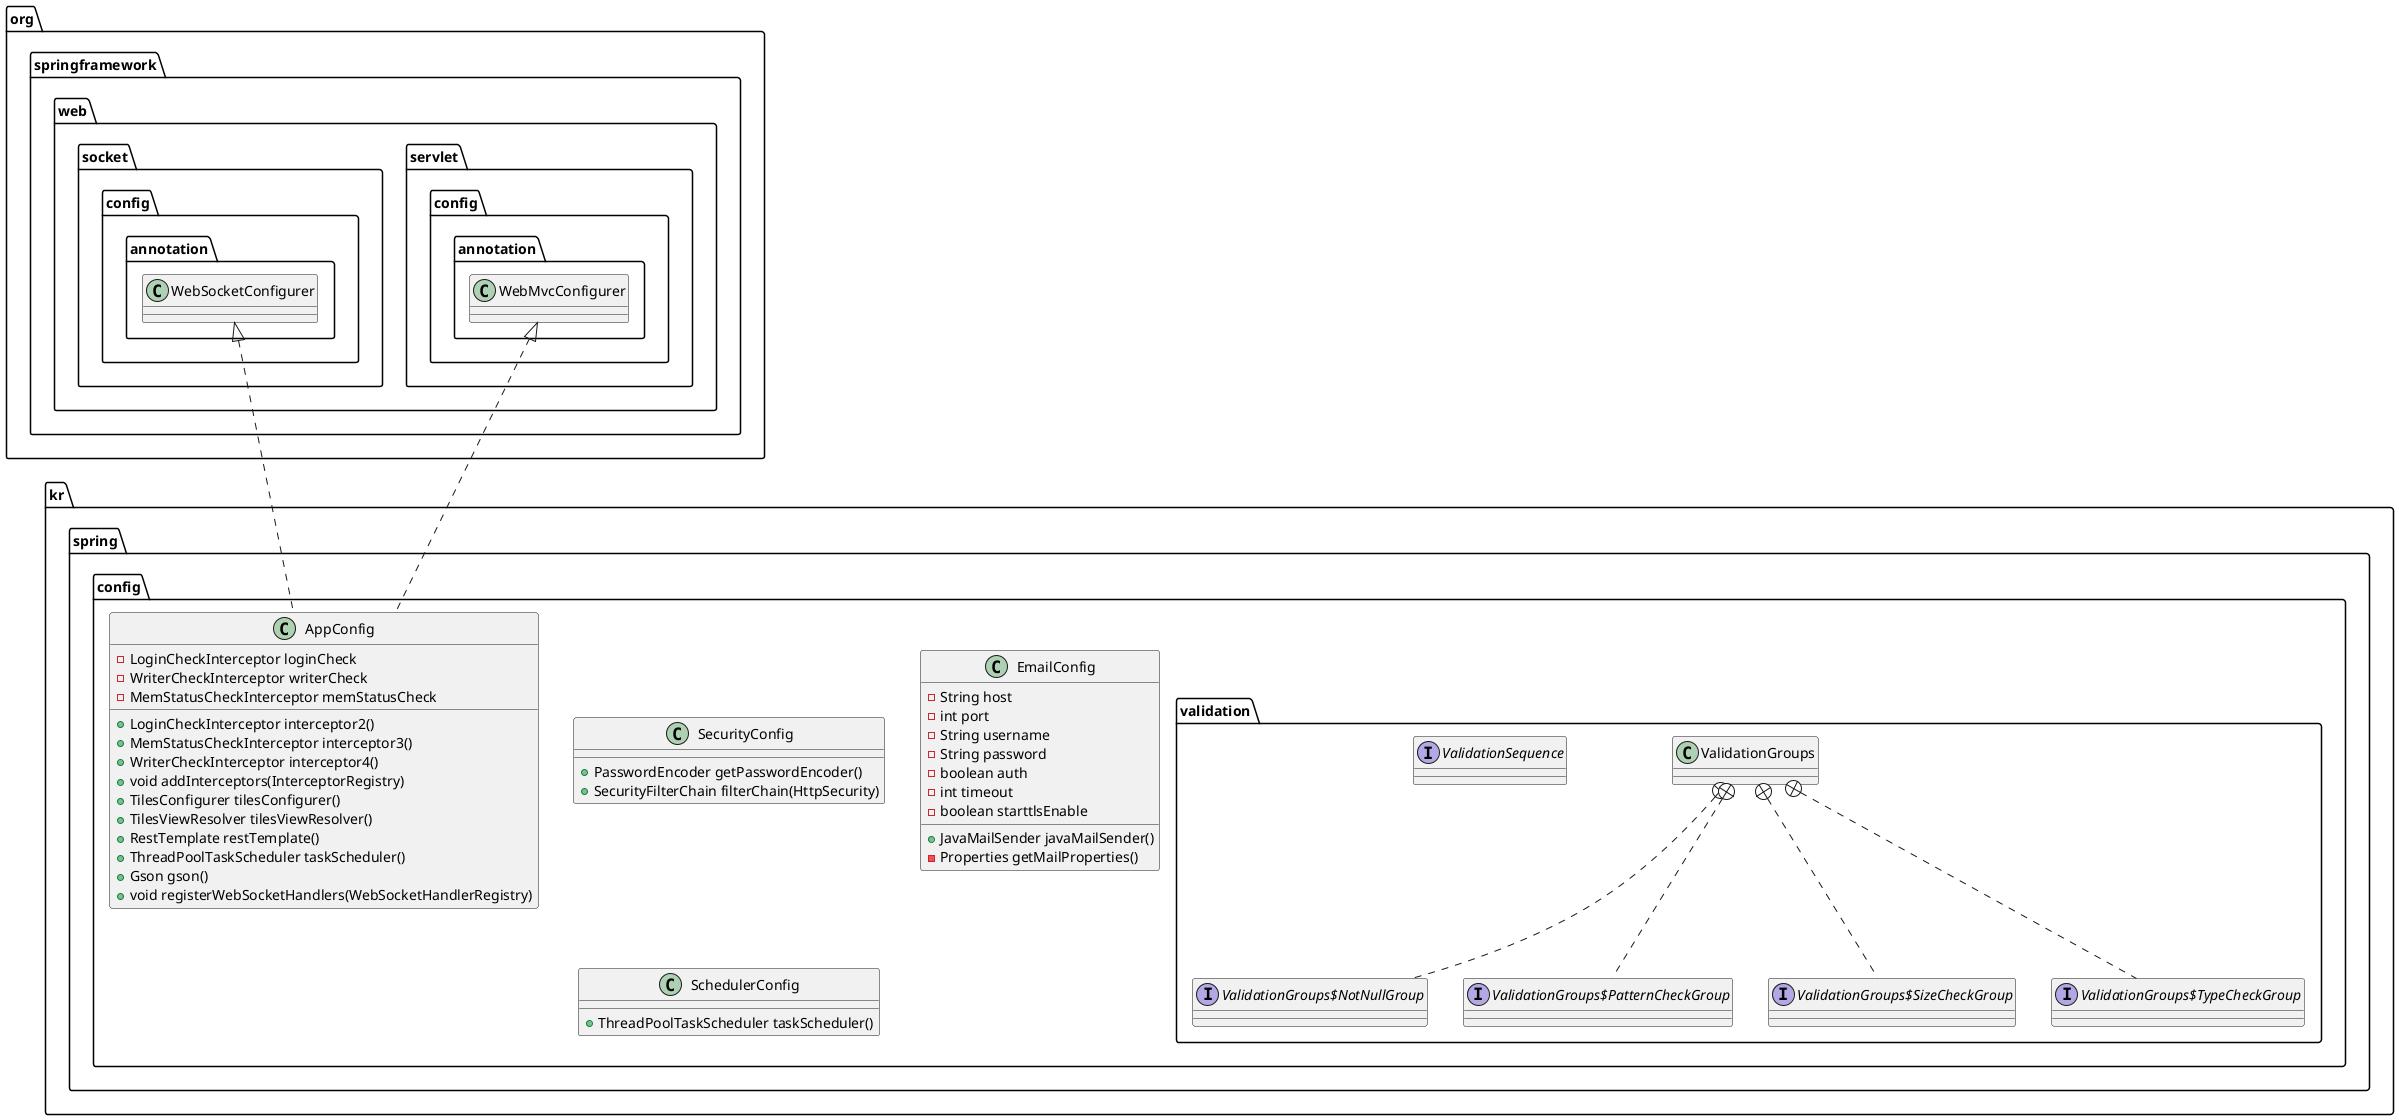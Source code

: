 @startuml
class kr.spring.config.SecurityConfig {
+ PasswordEncoder getPasswordEncoder()
+ SecurityFilterChain filterChain(HttpSecurity)
}

class kr.spring.config.validation.ValidationGroups {
}
interface kr.spring.config.validation.ValidationGroups$NotNullGroup {
}
interface kr.spring.config.validation.ValidationGroups$PatternCheckGroup {
}
interface kr.spring.config.validation.ValidationGroups$SizeCheckGroup {
}
interface kr.spring.config.validation.ValidationGroups$TypeCheckGroup {
}
class kr.spring.config.EmailConfig {
- String host
- int port
- String username
- String password
- boolean auth
- int timeout
- boolean starttlsEnable
+ JavaMailSender javaMailSender()
- Properties getMailProperties()
}


class kr.spring.config.AppConfig {
- LoginCheckInterceptor loginCheck
- WriterCheckInterceptor writerCheck
- MemStatusCheckInterceptor memStatusCheck
+ LoginCheckInterceptor interceptor2()
+ MemStatusCheckInterceptor interceptor3()
+ WriterCheckInterceptor interceptor4()
+ void addInterceptors(InterceptorRegistry)
+ TilesConfigurer tilesConfigurer()
+ TilesViewResolver tilesViewResolver()
+ RestTemplate restTemplate()
+ ThreadPoolTaskScheduler taskScheduler()
+ Gson gson()
+ void registerWebSocketHandlers(WebSocketHandlerRegistry)
}


class kr.spring.config.SchedulerConfig {
+ ThreadPoolTaskScheduler taskScheduler()
}

interface kr.spring.config.validation.ValidationSequence {
}


kr.spring.config.validation.ValidationGroups +.. kr.spring.config.validation.ValidationGroups$NotNullGroup
kr.spring.config.validation.ValidationGroups +.. kr.spring.config.validation.ValidationGroups$PatternCheckGroup
kr.spring.config.validation.ValidationGroups +.. kr.spring.config.validation.ValidationGroups$SizeCheckGroup
kr.spring.config.validation.ValidationGroups +.. kr.spring.config.validation.ValidationGroups$TypeCheckGroup
org.springframework.web.servlet.config.annotation.WebMvcConfigurer <|.. kr.spring.config.AppConfig
org.springframework.web.socket.config.annotation.WebSocketConfigurer <|.. kr.spring.config.AppConfig
@enduml